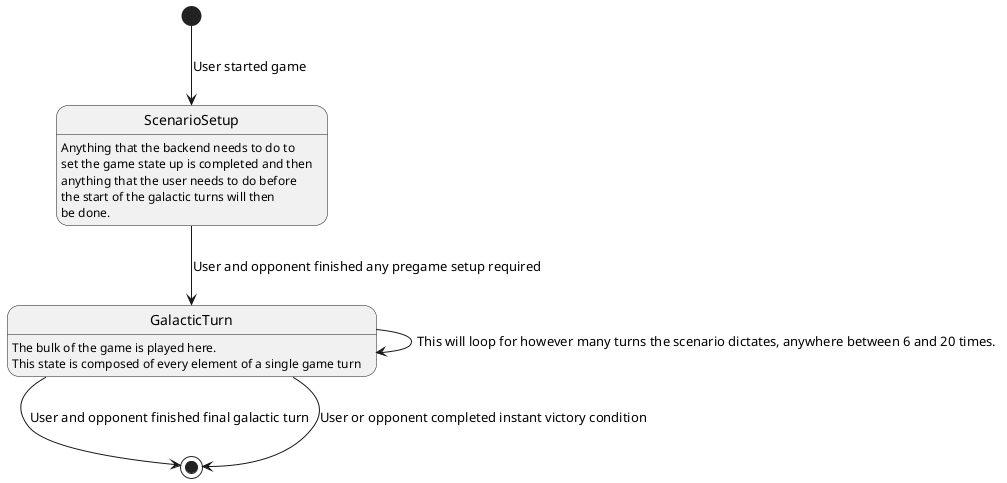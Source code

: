 '####################################
' PlayGame shows the seqeunce of play for an entire game.
'
' Though this statechart looks like it should be consolidated
' its parent, its children will likely be large enough to
' warrant it being its own statechart.
'
' Parent: ProgramOverview
' Written by: Chris Waltrip
'####################################

@startuml
[*] --> ScenarioSetup : User started game
ScenarioSetup : Anything that the backend needs to do to
ScenarioSetup : set the game state up is completed and then
ScenarioSetup : anything that the user needs to do before
ScenarioSetup : the start of the galactic turns will then
ScenarioSetup : be done.

ScenarioSetup --> GalacticTurn : User and opponent finished any pregame setup required

GalacticTurn : The bulk of the game is played here.
GalacticTurn : This state is composed of every element of a single game turn

GalacticTurn --> GalacticTurn : This will loop for however many turns the scenario dictates, anywhere between 6 and 20 times.
GalacticTurn --> [*] : User and opponent finished final galactic turn
GalacticTurn --> [*] : User or opponent completed instant victory condition
@enduml
